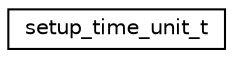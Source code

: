 digraph "Graphical Class Hierarchy"
{
 // LATEX_PDF_SIZE
  edge [fontname="Helvetica",fontsize="10",labelfontname="Helvetica",labelfontsize="10"];
  node [fontname="Helvetica",fontsize="10",shape=record];
  rankdir="LR";
  Node0 [label="setup_time_unit_t",height=0.2,width=0.4,color="black", fillcolor="white", style="filled",URL="$structsetup__time__unit__t.html",tooltip=" "];
}
